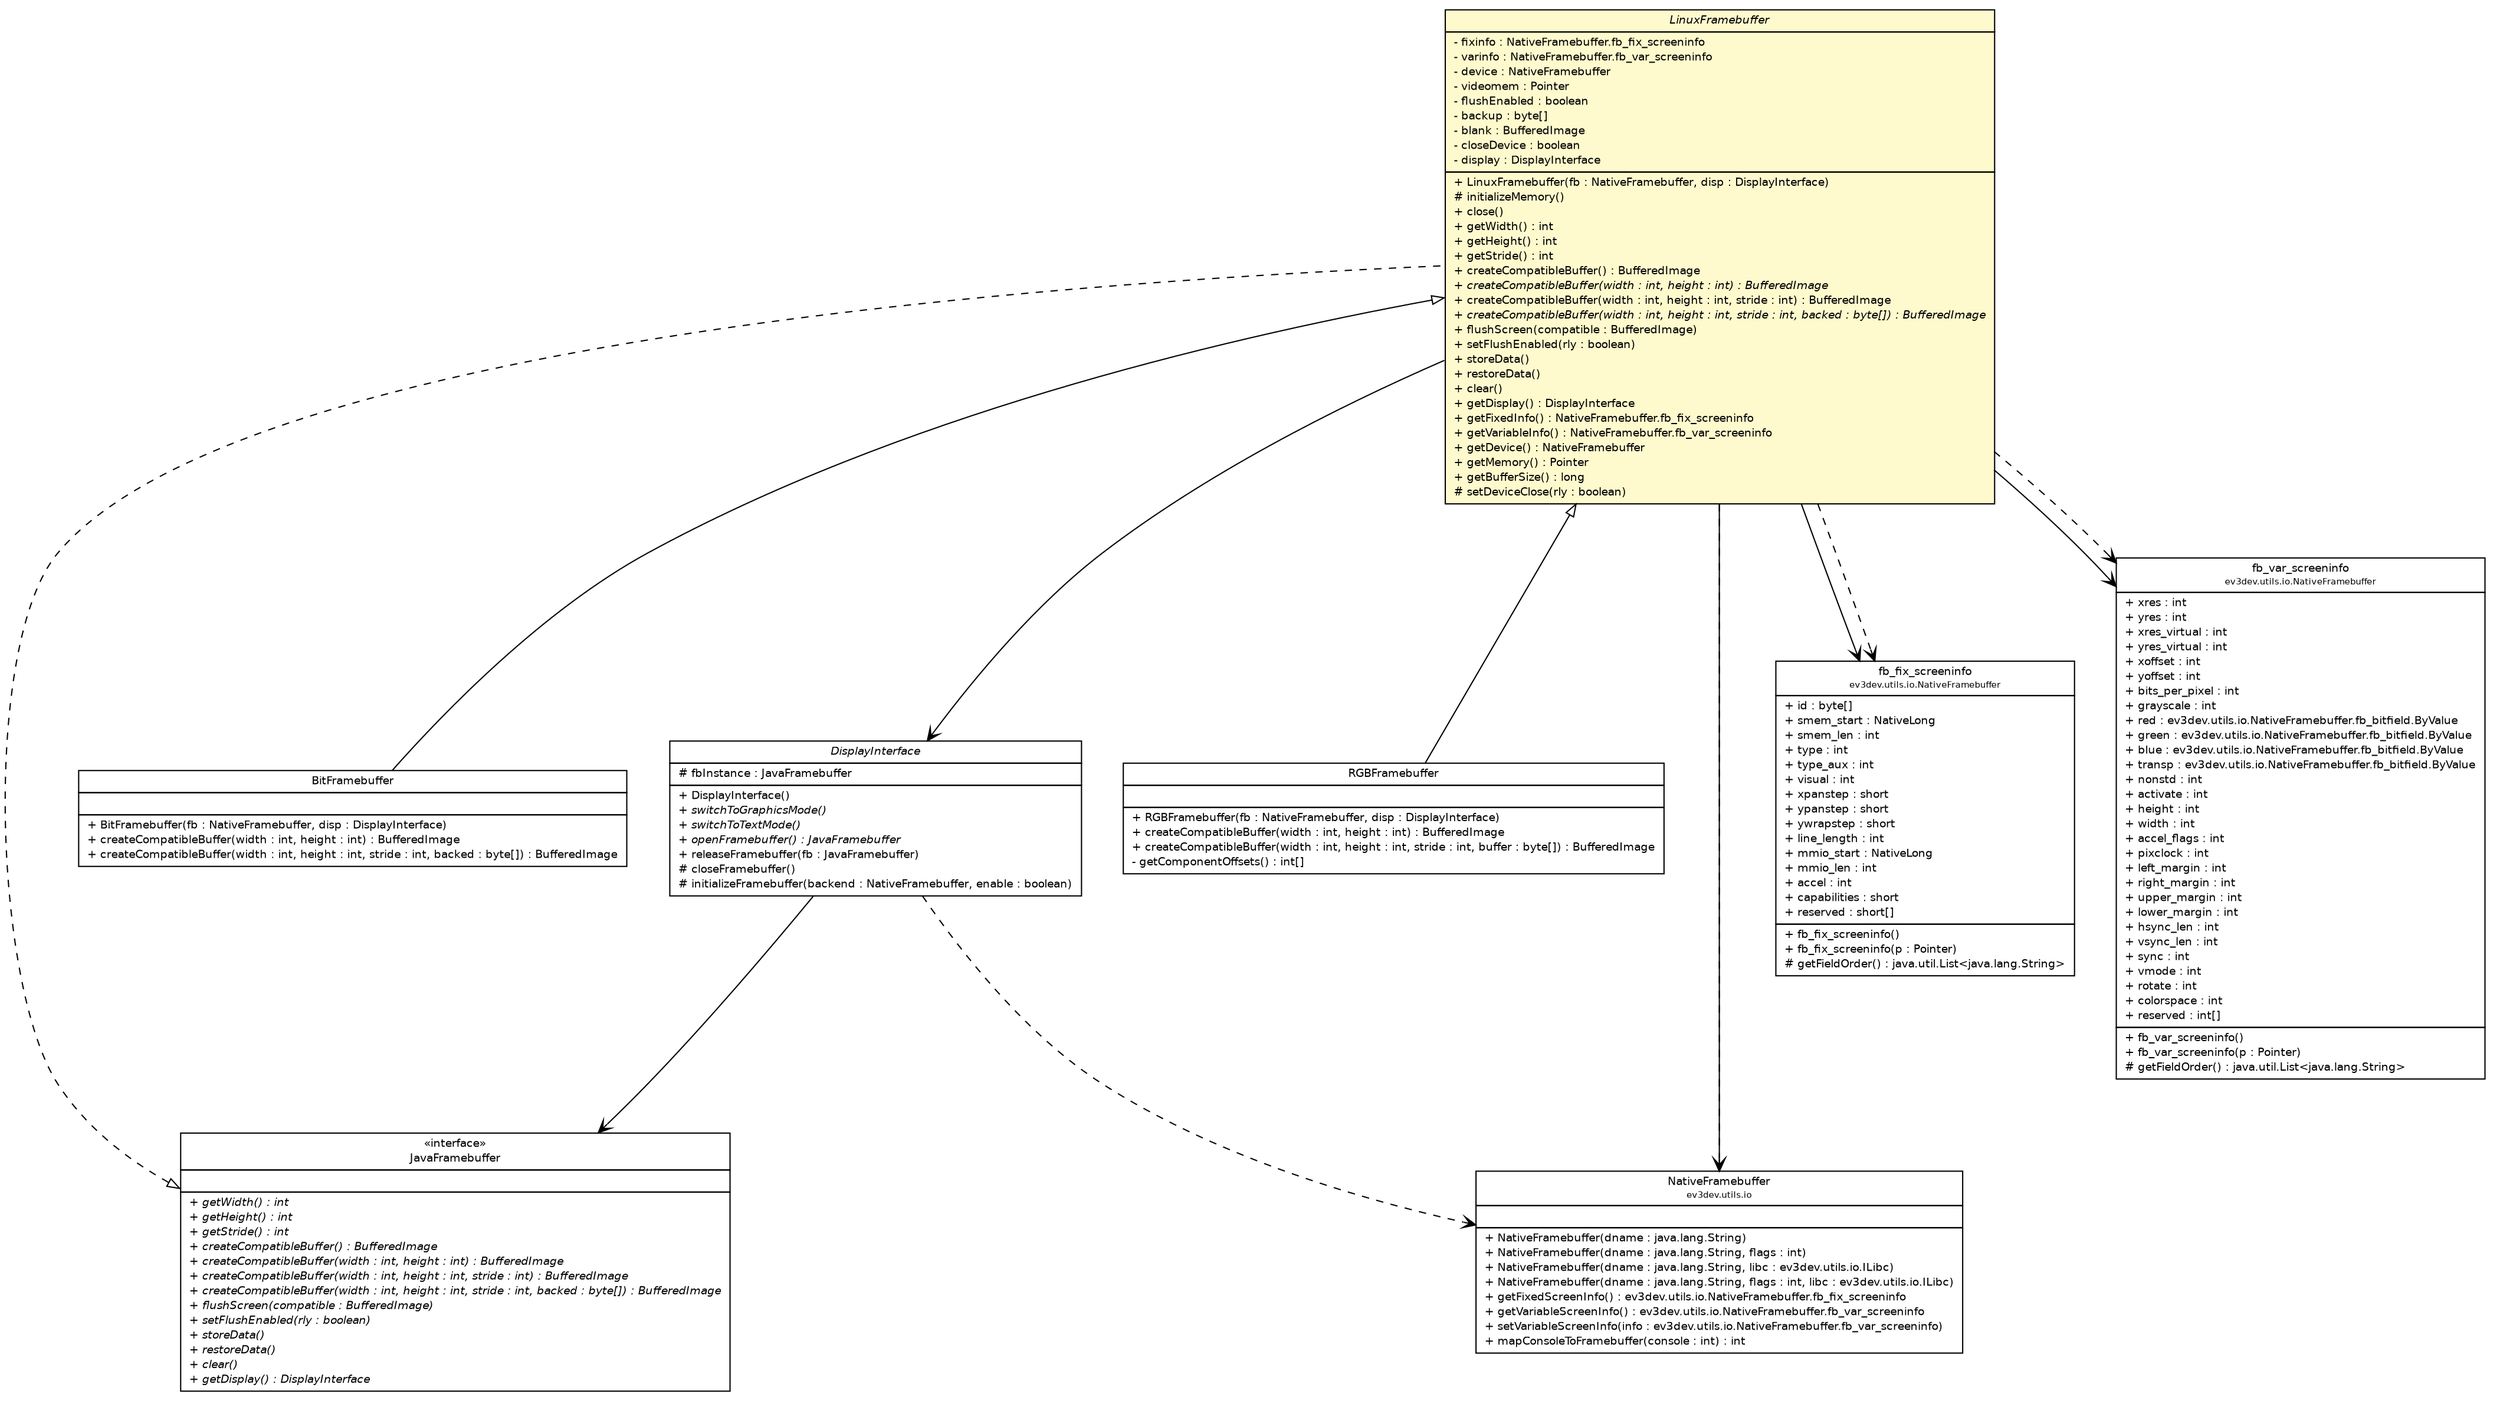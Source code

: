 #!/usr/local/bin/dot
#
# Class diagram 
# Generated by UMLGraph version R5_6-24-gf6e263 (http://www.umlgraph.org/)
#

digraph G {
	edge [fontname="Helvetica",fontsize=10,labelfontname="Helvetica",labelfontsize=10];
	node [fontname="Helvetica",fontsize=10,shape=plaintext];
	nodesep=0.25;
	ranksep=0.5;
	// ev3dev.hardware.display.BitFramebuffer
	c4174 [label=<<table title="ev3dev.hardware.display.BitFramebuffer" border="0" cellborder="1" cellspacing="0" cellpadding="2" port="p" href="./BitFramebuffer.html">
		<tr><td><table border="0" cellspacing="0" cellpadding="1">
<tr><td align="center" balign="center"> BitFramebuffer </td></tr>
		</table></td></tr>
		<tr><td><table border="0" cellspacing="0" cellpadding="1">
<tr><td align="left" balign="left">  </td></tr>
		</table></td></tr>
		<tr><td><table border="0" cellspacing="0" cellpadding="1">
<tr><td align="left" balign="left"> + BitFramebuffer(fb : NativeFramebuffer, disp : DisplayInterface) </td></tr>
<tr><td align="left" balign="left"> + createCompatibleBuffer(width : int, height : int) : BufferedImage </td></tr>
<tr><td align="left" balign="left"> + createCompatibleBuffer(width : int, height : int, stride : int, backed : byte[]) : BufferedImage </td></tr>
		</table></td></tr>
		</table>>, URL="./BitFramebuffer.html", fontname="Helvetica", fontcolor="black", fontsize=9.0];
	// ev3dev.hardware.display.DisplayInterface
	c4176 [label=<<table title="ev3dev.hardware.display.DisplayInterface" border="0" cellborder="1" cellspacing="0" cellpadding="2" port="p" href="./DisplayInterface.html">
		<tr><td><table border="0" cellspacing="0" cellpadding="1">
<tr><td align="center" balign="center"><font face="Helvetica-Oblique"> DisplayInterface </font></td></tr>
		</table></td></tr>
		<tr><td><table border="0" cellspacing="0" cellpadding="1">
<tr><td align="left" balign="left"> # fbInstance : JavaFramebuffer </td></tr>
		</table></td></tr>
		<tr><td><table border="0" cellspacing="0" cellpadding="1">
<tr><td align="left" balign="left"> + DisplayInterface() </td></tr>
<tr><td align="left" balign="left"><font face="Helvetica-Oblique" point-size="9.0"> + switchToGraphicsMode() </font></td></tr>
<tr><td align="left" balign="left"><font face="Helvetica-Oblique" point-size="9.0"> + switchToTextMode() </font></td></tr>
<tr><td align="left" balign="left"><font face="Helvetica-Oblique" point-size="9.0"> + openFramebuffer() : JavaFramebuffer </font></td></tr>
<tr><td align="left" balign="left"> + releaseFramebuffer(fb : JavaFramebuffer) </td></tr>
<tr><td align="left" balign="left"> # closeFramebuffer() </td></tr>
<tr><td align="left" balign="left"> # initializeFramebuffer(backend : NativeFramebuffer, enable : boolean) </td></tr>
		</table></td></tr>
		</table>>, URL="./DisplayInterface.html", fontname="Helvetica", fontcolor="black", fontsize=9.0];
	// ev3dev.hardware.display.JavaFramebuffer
	c4178 [label=<<table title="ev3dev.hardware.display.JavaFramebuffer" border="0" cellborder="1" cellspacing="0" cellpadding="2" port="p" href="./JavaFramebuffer.html">
		<tr><td><table border="0" cellspacing="0" cellpadding="1">
<tr><td align="center" balign="center"> &#171;interface&#187; </td></tr>
<tr><td align="center" balign="center"> JavaFramebuffer </td></tr>
		</table></td></tr>
		<tr><td><table border="0" cellspacing="0" cellpadding="1">
<tr><td align="left" balign="left">  </td></tr>
		</table></td></tr>
		<tr><td><table border="0" cellspacing="0" cellpadding="1">
<tr><td align="left" balign="left"><font face="Helvetica-Oblique" point-size="9.0"> + getWidth() : int </font></td></tr>
<tr><td align="left" balign="left"><font face="Helvetica-Oblique" point-size="9.0"> + getHeight() : int </font></td></tr>
<tr><td align="left" balign="left"><font face="Helvetica-Oblique" point-size="9.0"> + getStride() : int </font></td></tr>
<tr><td align="left" balign="left"><font face="Helvetica-Oblique" point-size="9.0"> + createCompatibleBuffer() : BufferedImage </font></td></tr>
<tr><td align="left" balign="left"><font face="Helvetica-Oblique" point-size="9.0"> + createCompatibleBuffer(width : int, height : int) : BufferedImage </font></td></tr>
<tr><td align="left" balign="left"><font face="Helvetica-Oblique" point-size="9.0"> + createCompatibleBuffer(width : int, height : int, stride : int) : BufferedImage </font></td></tr>
<tr><td align="left" balign="left"><font face="Helvetica-Oblique" point-size="9.0"> + createCompatibleBuffer(width : int, height : int, stride : int, backed : byte[]) : BufferedImage </font></td></tr>
<tr><td align="left" balign="left"><font face="Helvetica-Oblique" point-size="9.0"> + flushScreen(compatible : BufferedImage) </font></td></tr>
<tr><td align="left" balign="left"><font face="Helvetica-Oblique" point-size="9.0"> + setFlushEnabled(rly : boolean) </font></td></tr>
<tr><td align="left" balign="left"><font face="Helvetica-Oblique" point-size="9.0"> + storeData() </font></td></tr>
<tr><td align="left" balign="left"><font face="Helvetica-Oblique" point-size="9.0"> + restoreData() </font></td></tr>
<tr><td align="left" balign="left"><font face="Helvetica-Oblique" point-size="9.0"> + clear() </font></td></tr>
<tr><td align="left" balign="left"><font face="Helvetica-Oblique" point-size="9.0"> + getDisplay() : DisplayInterface </font></td></tr>
		</table></td></tr>
		</table>>, URL="./JavaFramebuffer.html", fontname="Helvetica", fontcolor="black", fontsize=9.0];
	// ev3dev.hardware.display.LinuxFramebuffer
	c4179 [label=<<table title="ev3dev.hardware.display.LinuxFramebuffer" border="0" cellborder="1" cellspacing="0" cellpadding="2" port="p" bgcolor="lemonChiffon" href="./LinuxFramebuffer.html">
		<tr><td><table border="0" cellspacing="0" cellpadding="1">
<tr><td align="center" balign="center"><font face="Helvetica-Oblique"> LinuxFramebuffer </font></td></tr>
		</table></td></tr>
		<tr><td><table border="0" cellspacing="0" cellpadding="1">
<tr><td align="left" balign="left"> - fixinfo : NativeFramebuffer.fb_fix_screeninfo </td></tr>
<tr><td align="left" balign="left"> - varinfo : NativeFramebuffer.fb_var_screeninfo </td></tr>
<tr><td align="left" balign="left"> - device : NativeFramebuffer </td></tr>
<tr><td align="left" balign="left"> - videomem : Pointer </td></tr>
<tr><td align="left" balign="left"> - flushEnabled : boolean </td></tr>
<tr><td align="left" balign="left"> - backup : byte[] </td></tr>
<tr><td align="left" balign="left"> - blank : BufferedImage </td></tr>
<tr><td align="left" balign="left"> - closeDevice : boolean </td></tr>
<tr><td align="left" balign="left"> - display : DisplayInterface </td></tr>
		</table></td></tr>
		<tr><td><table border="0" cellspacing="0" cellpadding="1">
<tr><td align="left" balign="left"> + LinuxFramebuffer(fb : NativeFramebuffer, disp : DisplayInterface) </td></tr>
<tr><td align="left" balign="left"> # initializeMemory() </td></tr>
<tr><td align="left" balign="left"> + close() </td></tr>
<tr><td align="left" balign="left"> + getWidth() : int </td></tr>
<tr><td align="left" balign="left"> + getHeight() : int </td></tr>
<tr><td align="left" balign="left"> + getStride() : int </td></tr>
<tr><td align="left" balign="left"> + createCompatibleBuffer() : BufferedImage </td></tr>
<tr><td align="left" balign="left"><font face="Helvetica-Oblique" point-size="9.0"> + createCompatibleBuffer(width : int, height : int) : BufferedImage </font></td></tr>
<tr><td align="left" balign="left"> + createCompatibleBuffer(width : int, height : int, stride : int) : BufferedImage </td></tr>
<tr><td align="left" balign="left"><font face="Helvetica-Oblique" point-size="9.0"> + createCompatibleBuffer(width : int, height : int, stride : int, backed : byte[]) : BufferedImage </font></td></tr>
<tr><td align="left" balign="left"> + flushScreen(compatible : BufferedImage) </td></tr>
<tr><td align="left" balign="left"> + setFlushEnabled(rly : boolean) </td></tr>
<tr><td align="left" balign="left"> + storeData() </td></tr>
<tr><td align="left" balign="left"> + restoreData() </td></tr>
<tr><td align="left" balign="left"> + clear() </td></tr>
<tr><td align="left" balign="left"> + getDisplay() : DisplayInterface </td></tr>
<tr><td align="left" balign="left"> + getFixedInfo() : NativeFramebuffer.fb_fix_screeninfo </td></tr>
<tr><td align="left" balign="left"> + getVariableInfo() : NativeFramebuffer.fb_var_screeninfo </td></tr>
<tr><td align="left" balign="left"> + getDevice() : NativeFramebuffer </td></tr>
<tr><td align="left" balign="left"> + getMemory() : Pointer </td></tr>
<tr><td align="left" balign="left"> + getBufferSize() : long </td></tr>
<tr><td align="left" balign="left"> # setDeviceClose(rly : boolean) </td></tr>
		</table></td></tr>
		</table>>, URL="./LinuxFramebuffer.html", fontname="Helvetica", fontcolor="black", fontsize=9.0];
	// ev3dev.hardware.display.RGBFramebuffer
	c4181 [label=<<table title="ev3dev.hardware.display.RGBFramebuffer" border="0" cellborder="1" cellspacing="0" cellpadding="2" port="p" href="./RGBFramebuffer.html">
		<tr><td><table border="0" cellspacing="0" cellpadding="1">
<tr><td align="center" balign="center"> RGBFramebuffer </td></tr>
		</table></td></tr>
		<tr><td><table border="0" cellspacing="0" cellpadding="1">
<tr><td align="left" balign="left">  </td></tr>
		</table></td></tr>
		<tr><td><table border="0" cellspacing="0" cellpadding="1">
<tr><td align="left" balign="left"> + RGBFramebuffer(fb : NativeFramebuffer, disp : DisplayInterface) </td></tr>
<tr><td align="left" balign="left"> + createCompatibleBuffer(width : int, height : int) : BufferedImage </td></tr>
<tr><td align="left" balign="left"> + createCompatibleBuffer(width : int, height : int, stride : int, buffer : byte[]) : BufferedImage </td></tr>
<tr><td align="left" balign="left"> - getComponentOffsets() : int[] </td></tr>
		</table></td></tr>
		</table>>, URL="./RGBFramebuffer.html", fontname="Helvetica", fontcolor="black", fontsize=9.0];
	// ev3dev.utils.io.NativeFramebuffer
	c4212 [label=<<table title="ev3dev.utils.io.NativeFramebuffer" border="0" cellborder="1" cellspacing="0" cellpadding="2" port="p" href="../../utils/io/NativeFramebuffer.html">
		<tr><td><table border="0" cellspacing="0" cellpadding="1">
<tr><td align="center" balign="center"> NativeFramebuffer </td></tr>
<tr><td align="center" balign="center"><font point-size="7.0"> ev3dev.utils.io </font></td></tr>
		</table></td></tr>
		<tr><td><table border="0" cellspacing="0" cellpadding="1">
<tr><td align="left" balign="left">  </td></tr>
		</table></td></tr>
		<tr><td><table border="0" cellspacing="0" cellpadding="1">
<tr><td align="left" balign="left"> + NativeFramebuffer(dname : java.lang.String) </td></tr>
<tr><td align="left" balign="left"> + NativeFramebuffer(dname : java.lang.String, flags : int) </td></tr>
<tr><td align="left" balign="left"> + NativeFramebuffer(dname : java.lang.String, libc : ev3dev.utils.io.ILibc) </td></tr>
<tr><td align="left" balign="left"> + NativeFramebuffer(dname : java.lang.String, flags : int, libc : ev3dev.utils.io.ILibc) </td></tr>
<tr><td align="left" balign="left"> + getFixedScreenInfo() : ev3dev.utils.io.NativeFramebuffer.fb_fix_screeninfo </td></tr>
<tr><td align="left" balign="left"> + getVariableScreenInfo() : ev3dev.utils.io.NativeFramebuffer.fb_var_screeninfo </td></tr>
<tr><td align="left" balign="left"> + setVariableScreenInfo(info : ev3dev.utils.io.NativeFramebuffer.fb_var_screeninfo) </td></tr>
<tr><td align="left" balign="left"> + mapConsoleToFramebuffer(console : int) : int </td></tr>
		</table></td></tr>
		</table>>, URL="../../utils/io/NativeFramebuffer.html", fontname="Helvetica", fontcolor="black", fontsize=9.0];
	// ev3dev.utils.io.NativeFramebuffer.fb_fix_screeninfo
	c4213 [label=<<table title="ev3dev.utils.io.NativeFramebuffer.fb_fix_screeninfo" border="0" cellborder="1" cellspacing="0" cellpadding="2" port="p" href="../../utils/io/NativeFramebuffer.fb_fix_screeninfo.html">
		<tr><td><table border="0" cellspacing="0" cellpadding="1">
<tr><td align="center" balign="center"> fb_fix_screeninfo </td></tr>
<tr><td align="center" balign="center"><font point-size="7.0"> ev3dev.utils.io.NativeFramebuffer </font></td></tr>
		</table></td></tr>
		<tr><td><table border="0" cellspacing="0" cellpadding="1">
<tr><td align="left" balign="left"> + id : byte[] </td></tr>
<tr><td align="left" balign="left"> + smem_start : NativeLong </td></tr>
<tr><td align="left" balign="left"> + smem_len : int </td></tr>
<tr><td align="left" balign="left"> + type : int </td></tr>
<tr><td align="left" balign="left"> + type_aux : int </td></tr>
<tr><td align="left" balign="left"> + visual : int </td></tr>
<tr><td align="left" balign="left"> + xpanstep : short </td></tr>
<tr><td align="left" balign="left"> + ypanstep : short </td></tr>
<tr><td align="left" balign="left"> + ywrapstep : short </td></tr>
<tr><td align="left" balign="left"> + line_length : int </td></tr>
<tr><td align="left" balign="left"> + mmio_start : NativeLong </td></tr>
<tr><td align="left" balign="left"> + mmio_len : int </td></tr>
<tr><td align="left" balign="left"> + accel : int </td></tr>
<tr><td align="left" balign="left"> + capabilities : short </td></tr>
<tr><td align="left" balign="left"> + reserved : short[] </td></tr>
		</table></td></tr>
		<tr><td><table border="0" cellspacing="0" cellpadding="1">
<tr><td align="left" balign="left"> + fb_fix_screeninfo() </td></tr>
<tr><td align="left" balign="left"> + fb_fix_screeninfo(p : Pointer) </td></tr>
<tr><td align="left" balign="left"> # getFieldOrder() : java.util.List&lt;java.lang.String&gt; </td></tr>
		</table></td></tr>
		</table>>, URL="../../utils/io/NativeFramebuffer.fb_fix_screeninfo.html", fontname="Helvetica", fontcolor="black", fontsize=9.0];
	// ev3dev.utils.io.NativeFramebuffer.fb_var_screeninfo
	c4219 [label=<<table title="ev3dev.utils.io.NativeFramebuffer.fb_var_screeninfo" border="0" cellborder="1" cellspacing="0" cellpadding="2" port="p" href="../../utils/io/NativeFramebuffer.fb_var_screeninfo.html">
		<tr><td><table border="0" cellspacing="0" cellpadding="1">
<tr><td align="center" balign="center"> fb_var_screeninfo </td></tr>
<tr><td align="center" balign="center"><font point-size="7.0"> ev3dev.utils.io.NativeFramebuffer </font></td></tr>
		</table></td></tr>
		<tr><td><table border="0" cellspacing="0" cellpadding="1">
<tr><td align="left" balign="left"> + xres : int </td></tr>
<tr><td align="left" balign="left"> + yres : int </td></tr>
<tr><td align="left" balign="left"> + xres_virtual : int </td></tr>
<tr><td align="left" balign="left"> + yres_virtual : int </td></tr>
<tr><td align="left" balign="left"> + xoffset : int </td></tr>
<tr><td align="left" balign="left"> + yoffset : int </td></tr>
<tr><td align="left" balign="left"> + bits_per_pixel : int </td></tr>
<tr><td align="left" balign="left"> + grayscale : int </td></tr>
<tr><td align="left" balign="left"> + red : ev3dev.utils.io.NativeFramebuffer.fb_bitfield.ByValue </td></tr>
<tr><td align="left" balign="left"> + green : ev3dev.utils.io.NativeFramebuffer.fb_bitfield.ByValue </td></tr>
<tr><td align="left" balign="left"> + blue : ev3dev.utils.io.NativeFramebuffer.fb_bitfield.ByValue </td></tr>
<tr><td align="left" balign="left"> + transp : ev3dev.utils.io.NativeFramebuffer.fb_bitfield.ByValue </td></tr>
<tr><td align="left" balign="left"> + nonstd : int </td></tr>
<tr><td align="left" balign="left"> + activate : int </td></tr>
<tr><td align="left" balign="left"> + height : int </td></tr>
<tr><td align="left" balign="left"> + width : int </td></tr>
<tr><td align="left" balign="left"> + accel_flags : int </td></tr>
<tr><td align="left" balign="left"> + pixclock : int </td></tr>
<tr><td align="left" balign="left"> + left_margin : int </td></tr>
<tr><td align="left" balign="left"> + right_margin : int </td></tr>
<tr><td align="left" balign="left"> + upper_margin : int </td></tr>
<tr><td align="left" balign="left"> + lower_margin : int </td></tr>
<tr><td align="left" balign="left"> + hsync_len : int </td></tr>
<tr><td align="left" balign="left"> + vsync_len : int </td></tr>
<tr><td align="left" balign="left"> + sync : int </td></tr>
<tr><td align="left" balign="left"> + vmode : int </td></tr>
<tr><td align="left" balign="left"> + rotate : int </td></tr>
<tr><td align="left" balign="left"> + colorspace : int </td></tr>
<tr><td align="left" balign="left"> + reserved : int[] </td></tr>
		</table></td></tr>
		<tr><td><table border="0" cellspacing="0" cellpadding="1">
<tr><td align="left" balign="left"> + fb_var_screeninfo() </td></tr>
<tr><td align="left" balign="left"> + fb_var_screeninfo(p : Pointer) </td></tr>
<tr><td align="left" balign="left"> # getFieldOrder() : java.util.List&lt;java.lang.String&gt; </td></tr>
		</table></td></tr>
		</table>>, URL="../../utils/io/NativeFramebuffer.fb_var_screeninfo.html", fontname="Helvetica", fontcolor="black", fontsize=9.0];
	//ev3dev.hardware.display.BitFramebuffer extends ev3dev.hardware.display.LinuxFramebuffer
	c4179:p -> c4174:p [dir=back,arrowtail=empty];
	//ev3dev.hardware.display.LinuxFramebuffer implements ev3dev.hardware.display.JavaFramebuffer
	c4178:p -> c4179:p [dir=back,arrowtail=empty,style=dashed];
	//ev3dev.hardware.display.RGBFramebuffer extends ev3dev.hardware.display.LinuxFramebuffer
	c4179:p -> c4181:p [dir=back,arrowtail=empty];
	// ev3dev.hardware.display.DisplayInterface NAVASSOC ev3dev.hardware.display.JavaFramebuffer
	c4176:p -> c4178:p [taillabel="", label="", headlabel="", fontname="Helvetica", fontcolor="black", fontsize=10.0, color="black", arrowhead=open];
	// ev3dev.hardware.display.LinuxFramebuffer NAVASSOC ev3dev.utils.io.NativeFramebuffer.fb_fix_screeninfo
	c4179:p -> c4213:p [taillabel="", label="", headlabel="", fontname="Helvetica", fontcolor="black", fontsize=10.0, color="black", arrowhead=open];
	// ev3dev.hardware.display.LinuxFramebuffer NAVASSOC ev3dev.utils.io.NativeFramebuffer.fb_var_screeninfo
	c4179:p -> c4219:p [taillabel="", label="", headlabel="", fontname="Helvetica", fontcolor="black", fontsize=10.0, color="black", arrowhead=open];
	// ev3dev.hardware.display.LinuxFramebuffer NAVASSOC ev3dev.utils.io.NativeFramebuffer
	c4179:p -> c4212:p [taillabel="", label="", headlabel="", fontname="Helvetica", fontcolor="black", fontsize=10.0, color="black", arrowhead=open];
	// ev3dev.hardware.display.LinuxFramebuffer NAVASSOC ev3dev.hardware.display.DisplayInterface
	c4179:p -> c4176:p [taillabel="", label="", headlabel="", fontname="Helvetica", fontcolor="black", fontsize=10.0, color="black", arrowhead=open];
	// ev3dev.hardware.display.DisplayInterface DEPEND ev3dev.utils.io.NativeFramebuffer
	c4176:p -> c4212:p [taillabel="", label="", headlabel="", fontname="Helvetica", fontcolor="black", fontsize=10.0, color="black", arrowhead=open, style=dashed];
	// ev3dev.hardware.display.LinuxFramebuffer DEPEND ev3dev.utils.io.NativeFramebuffer.fb_fix_screeninfo
	c4179:p -> c4213:p [taillabel="", label="", headlabel="", fontname="Helvetica", fontcolor="black", fontsize=10.0, color="black", arrowhead=open, style=dashed];
	// ev3dev.hardware.display.LinuxFramebuffer DEPEND ev3dev.utils.io.NativeFramebuffer
	c4179:p -> c4212:p [taillabel="", label="", headlabel="", fontname="Helvetica", fontcolor="black", fontsize=10.0, color="black", arrowhead=open, style=dashed];
	// ev3dev.hardware.display.LinuxFramebuffer DEPEND ev3dev.utils.io.NativeFramebuffer.fb_var_screeninfo
	c4179:p -> c4219:p [taillabel="", label="", headlabel="", fontname="Helvetica", fontcolor="black", fontsize=10.0, color="black", arrowhead=open, style=dashed];
}


